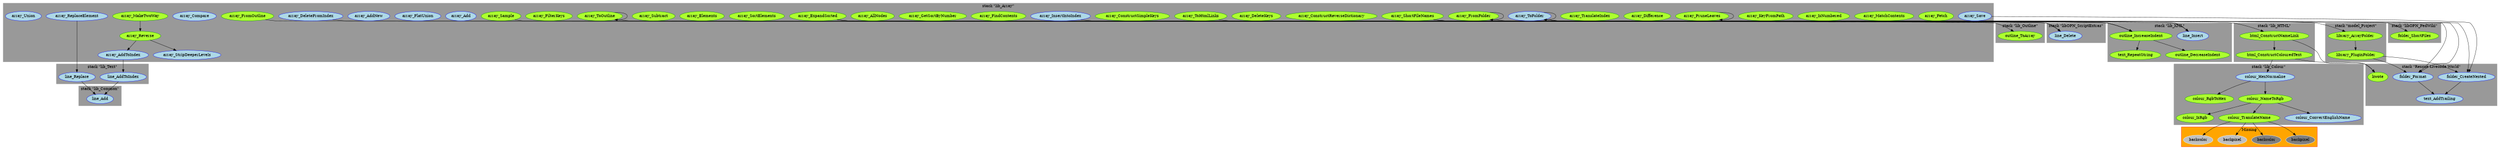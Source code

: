 digraph "dot_FromArray" {	graph [		clusterrank="true"		size="31.2500,31.2500"	];		subgraph "g" {		node [fillcolor="grey50", style="filled", color="white"];			n49 [label="backpixel" URL="backpixel%2Cg%2CMissing%2C1"];		n47 [label="backcolor" URL="backcolor%2Cg%2CMissing%2C1"];	}		subgraph "f" {		node [fillcolor="GreenYellow", style="filled", color="Green4"];			n14 [label="array_ToHtmlLinks" URL="array_ToHtmlLinks%2Cf%2Cstack+%22lib_Array%22%2C1"];		n53 [label="array_Fetch" URL="array_Fetch%2Cf%2Cstack+%22lib_Array%22%2C1"];		n62 [label="array_MatchContents" URL="array_MatchContents%2Cf%2Cstack+%22lib_Array%22%2C1"];		n29 [label="array_IsNumbered" URL="array_IsNumbered%2Cf%2Cstack+%22lib_Array%22%2C1"];		n22 [label="array_KeyFromPath" URL="array_KeyFromPath%2Cf%2Cstack+%22lib_Array%22%2C1"];		n10 [label="array_PruneLeaves" URL="array_PruneLeaves%2Cf%2Cstack+%22lib_Array%22%2C1"];		n43 [label="array_Difference" URL="array_Difference%2Cf%2Cstack+%22lib_Array%22%2C1"];		n15 [label="html_ConstructNameLink" URL="html_ConstructNameLink%2Cf%2Cstack+%22lib_HTML%22%2C1"];		n51 [label="array_Reverse" URL="array_Reverse%2Cf%2Cstack+%22lib_Array%22%2C1"];		n31 [label="colour_IsRgb" URL="colour_IsRgb%2Cf%2Cstack+%22lib_Colour%22%2C1"];		n25 [label="array_TranslateIndex" URL="array_TranslateIndex%2Cf%2Cstack+%22lib_Array%22%2C1"];		n42 [label="kwote" URL="kwote%2Cf%2Cstack+%22Rescue+Livecode+World%22%2C1"];		n54 [label="array_MakeTwoWay" URL="array_MakeTwoWay%2Cf%2Cstack+%22lib_Array%22%2C1"];		n7 [label="array_FromOutline" URL="array_FromOutline%2Cf%2Cstack+%22lib_Array%22%2C1"];		n37 [label="array_Sample" URL="array_Sample%2Cf%2Cstack+%22lib_Array%22%2C1"];		n6 [label="text_RepeatString" URL="text_RepeatString%2Cf%2Cstack+%22lib_XML%22%2C1"];		n9 [label="array_ConstructReverseDictionary" URL="array_ConstructReverseDictionary%2Cf%2Cstack+%22lib_Array%22%2C1"];		n32 [label="colour_TranslateName" URL="colour_TranslateName%2Cf%2Cstack+%22lib_Colour%22%2C1"];		n24 [label="array_DeleteKeys" URL="array_DeleteKeys%2Cf%2Cstack+%22lib_Array%22%2C1"];		n61 [label="library_ArrayFolder" URL="library_ArrayFolder%2Cf%2Cstack+%22model_Project%22%2C1"];		n3 [label="colour_RgbToHex" URL="colour_RgbToHex%2Cf%2Cstack+%22lib_Colour%22%2C1"];		n41 [label="html_ConstructColouredText" URL="html_ConstructColouredText%2Cf%2Cstack+%22lib_HTML%22%2C1"];		n55 [label="array_ExpandSorted" URL="array_ExpandSorted%2Cf%2Cstack+%22lib_Array%22%2C1"];		n58 [label="array_ConstructSimpleKeys" URL="array_ConstructSimpleKeys%2Cf%2Cstack+%22lib_Array%22%2C1"];		n5 [label="outline_DecreaseIndent" URL="outline_DecreaseIndent%2Cf%2Cstack+%22lib_XML%22%2C1"];		n46 [label="array_ToOutline" URL="array_ToOutline%2Cf%2Cstack+%22lib_Array%22%2C1"];		n20 [label="array_FindContents" URL="array_FindContents%2Cf%2Cstack+%22lib_Array%22%2C1"];		n8 [label="outline_ToArray" URL="outline_ToArray%2Cf%2Cstack+%22lib_Outline%22%2C1"];		n60 [label="array_GetSortByNumber" URL="array_GetSortByNumber%2Cf%2Cstack+%22lib_Array%22%2C1"];		n65 [label="folder_ShortFiles" URL="folder_ShortFiles%2Cf%2Cstack+%22libOPN_FedWiki%22%2C1"];		n2 [label="colour_NameToRgb" URL="colour_NameToRgb%2Cf%2Cstack+%22lib_Colour%22%2C1"];		n40 [label="array_AllNodes" URL="array_AllNodes%2Cf%2Cstack+%22lib_Array%22%2C1"];		n59 [label="array_FromFolder" URL="array_FromFolder%2Cf%2Cstack+%22lib_Array%22%2C1"];		n39 [label="array_SortElements" URL="array_SortElements%2Cf%2Cstack+%22lib_Array%22%2C1"];		n45 [label="array_Elements" URL="array_Elements%2Cf%2Cstack+%22lib_Array%22%2C1"];		n23 [label="array_Subtract" URL="array_Subtract%2Cf%2Cstack+%22lib_Array%22%2C1"];		n4 [label="outline_IncreaseIndent" URL="outline_IncreaseIndent%2Cf%2Cstack+%22lib_XML%22%2C1"];		n26 [label="library_PluginFolder" URL="library_PluginFolder%2Cf%2Cstack+%22model_Project%22%2C1"];		n64 [label="array_ShortFileNames" URL="array_ShortFileNames%2Cf%2Cstack+%22lib_Array%22%2C1"];		n44 [label="array_FilterKeys" URL="array_FilterKeys%2Cf%2Cstack+%22lib_Array%22%2C1"];	}		subgraph "c" {		node [fillcolor="LightBlue", style="filled", color="Blue"];			n56 [label="array_DeleteFromIndex" URL="array_DeleteFromIndex%2Cc%2Cstack+%22lib_Array%22%2C1"];		n1 [label="colour_HexNormalise" URL="colour_HexNormalise%2Cc%2Cstack+%22lib_Colour%22%2C1"];		n35 [label="array_AddToIndex" URL="array_AddToIndex%2Cc%2Cstack+%22lib_Array%22%2C1"];		n30 [label="colour_ConvertEnglishName" URL="colour_ConvertEnglishName%2Cc%2Cstack+%22lib_Colour%22%2C1"];		n57 [label="array_Add" URL="array_Add%2Cc%2Cstack+%22lib_Array%22%2C1"];		n36 [label="line_AddToIndex" URL="line_AddToIndex%2Cc%2Cstack+%22lib_Text%22%2C1"];		n28 [label="array_FlatUnion" URL="array_FlatUnion%2Cc%2Cstack+%22lib_Array%22%2C1"];		n66 [label="array_AddNew" URL="array_AddNew%2Cc%2Cstack+%22lib_Array%22%2C1"];		n11 [label="array_ToFolder" URL="array_ToFolder%2Cc%2Cstack+%22lib_Array%22%2C1"];		n16 [label="array_InsertIntoIndex" URL="array_InsertIntoIndex%2Cc%2Cstack+%22lib_Array%22%2C1"];		n21 [label="text_AddTrailing" URL="text_AddTrailing%2Cc%2Cstack+%22Rescue+Livecode+World%22%2C1"];		n38 [label="line_Delete" URL="line_Delete%2Cc%2Cstack+%22libOPN_ScriptExtras%22%2C1"];		n18 [label="line_Replace" URL="line_Replace%2Cc%2Cstack+%22lib_Text%22%2C1"];		n27 [label="array_Compare" URL="array_Compare%2Cc%2Cstack+%22lib_Array%22%2C1"];		n33 [label="array_Save" URL="array_Save%2Cc%2Cstack+%22lib_Array%22%2C1"];		n17 [label="line_Insert" URL="line_Insert%2Cc%2Cstack+%22lib_XML%22%2C1"];		n52 [label="array_StripDeeperLevels" URL="array_StripDeeperLevels%2Cc%2Cstack+%22lib_Array%22%2C1"];		n63 [label="array_ReplaceElement" URL="array_ReplaceElement%2Cc%2Cstack+%22lib_Array%22%2C1"];		n12 [label="folder_CreateNested" URL="folder_CreateNested%2Cc%2Cstack+%22Rescue+Livecode+World%22%2C1"];		n19 [label="line_Add" URL="line_Add%2Cc%2Cstack+%22lib_Common%22%2C1"];		n34 [label="array_Union" URL="array_Union%2Cc%2Cstack+%22lib_Array%22%2C1"];		n13 [label="folder_Format" URL="folder_Format%2Cc%2Cstack+%22Rescue+Livecode+World%22%2C1"];	}		subgraph "s" {		node [fillcolor="grey", style="filled", color="white"];			n50 [label="backpixel" URL="backpixel%2Cs%2CMissing%2C1"];		n48 [label="backcolor" URL="backcolor%2Cs%2CMissing%2C1"];	}		subgraph cluster1 {			label="Missing";			style=filled;			color=red;			fillcolor=orange;					n49; n50; n48; n47	}	subgraph cluster2 {			label="stack \"lib_Array\"";			style=filled;			color=grey60;			fillcolor=grey60;					n14; n56; n35; n53; n62; n29; n22; n10; n43; n57; n51; n28; n25; n66; n11; n54; n7; n37; n9; n24; n16; n55; n58; n46; n20; n27; n33; n60; n52; n40; n59; n39; n63; n45; n23; n34; n64; n44	}	subgraph cluster3 {			label="stack \"lib_Colour\"";			style=filled;			color=grey60;			fillcolor=grey60;					n1; n30; n31; n32; n3; n2	}	subgraph cluster4 {			label="stack \"lib_Common\"";			style=filled;			color=grey60;			fillcolor=grey60;					n19	}	subgraph cluster5 {			label="stack \"lib_HTML\"";			style=filled;			color=grey60;			fillcolor=grey60;					n15; n41	}	subgraph cluster6 {			label="stack \"lib_Outline\"";			style=filled;			color=grey60;			fillcolor=grey60;					n8	}	subgraph cluster7 {			label="stack \"lib_Text\"";			style=filled;			color=grey60;			fillcolor=grey60;					n36; n18	}	subgraph cluster8 {			label="stack \"lib_XML\"";			style=filled;			color=grey60;			fillcolor=grey60;					n6; n5; n17; n4	}	subgraph cluster9 {			label="stack \"libOPN_FedWiki\"";			style=filled;			color=grey60;			fillcolor=grey60;					n65	}	subgraph cluster10 {			label="stack \"libOPN_ScriptExtras\"";			style=filled;			color=grey60;			fillcolor=grey60;					n38	}	subgraph cluster11 {			label="stack \"model_Project\"";			style=filled;			color=grey60;			fillcolor=grey60;					n61; n26	}	subgraph cluster12 {			label="stack \"Rescue Livecode World\"";			style=filled;			color=grey60;			fillcolor=grey60;					n42; n21; n12; n13	}		n33 -> n12;	n2 -> n30;	n2 -> n31;	n2 -> n32;	n54 -> n51;	n56 -> n38;	n18 -> n19;	n36 -> n19;	n59 -> n59;	n59 -> n13;	n14 -> n15;	n16 -> n17;	n10 -> n10;	n64 -> n65;	n64 -> n61;	n7 -> n8;	n1 -> n2;	n1 -> n3;	n46 -> n46;	n46 -> n4;	n32 -> n47;	n32 -> n48;	n32 -> n49;	n32 -> n50;	n51 -> n35;	n51 -> n52;	n12 -> n21;	n26 -> n12;	n26 -> n13;	n55 -> n17;	n55 -> n4;	n63 -> n18;	n37 -> n38;	n4 -> n5;	n4 -> n6;	n41 -> n1;	n41 -> n42;	n35 -> n36;	n15 -> n41;	n15 -> n42;	n61 -> n26;	n11 -> n11;	n11 -> n12;	n11 -> n13;	n13 -> n21;}